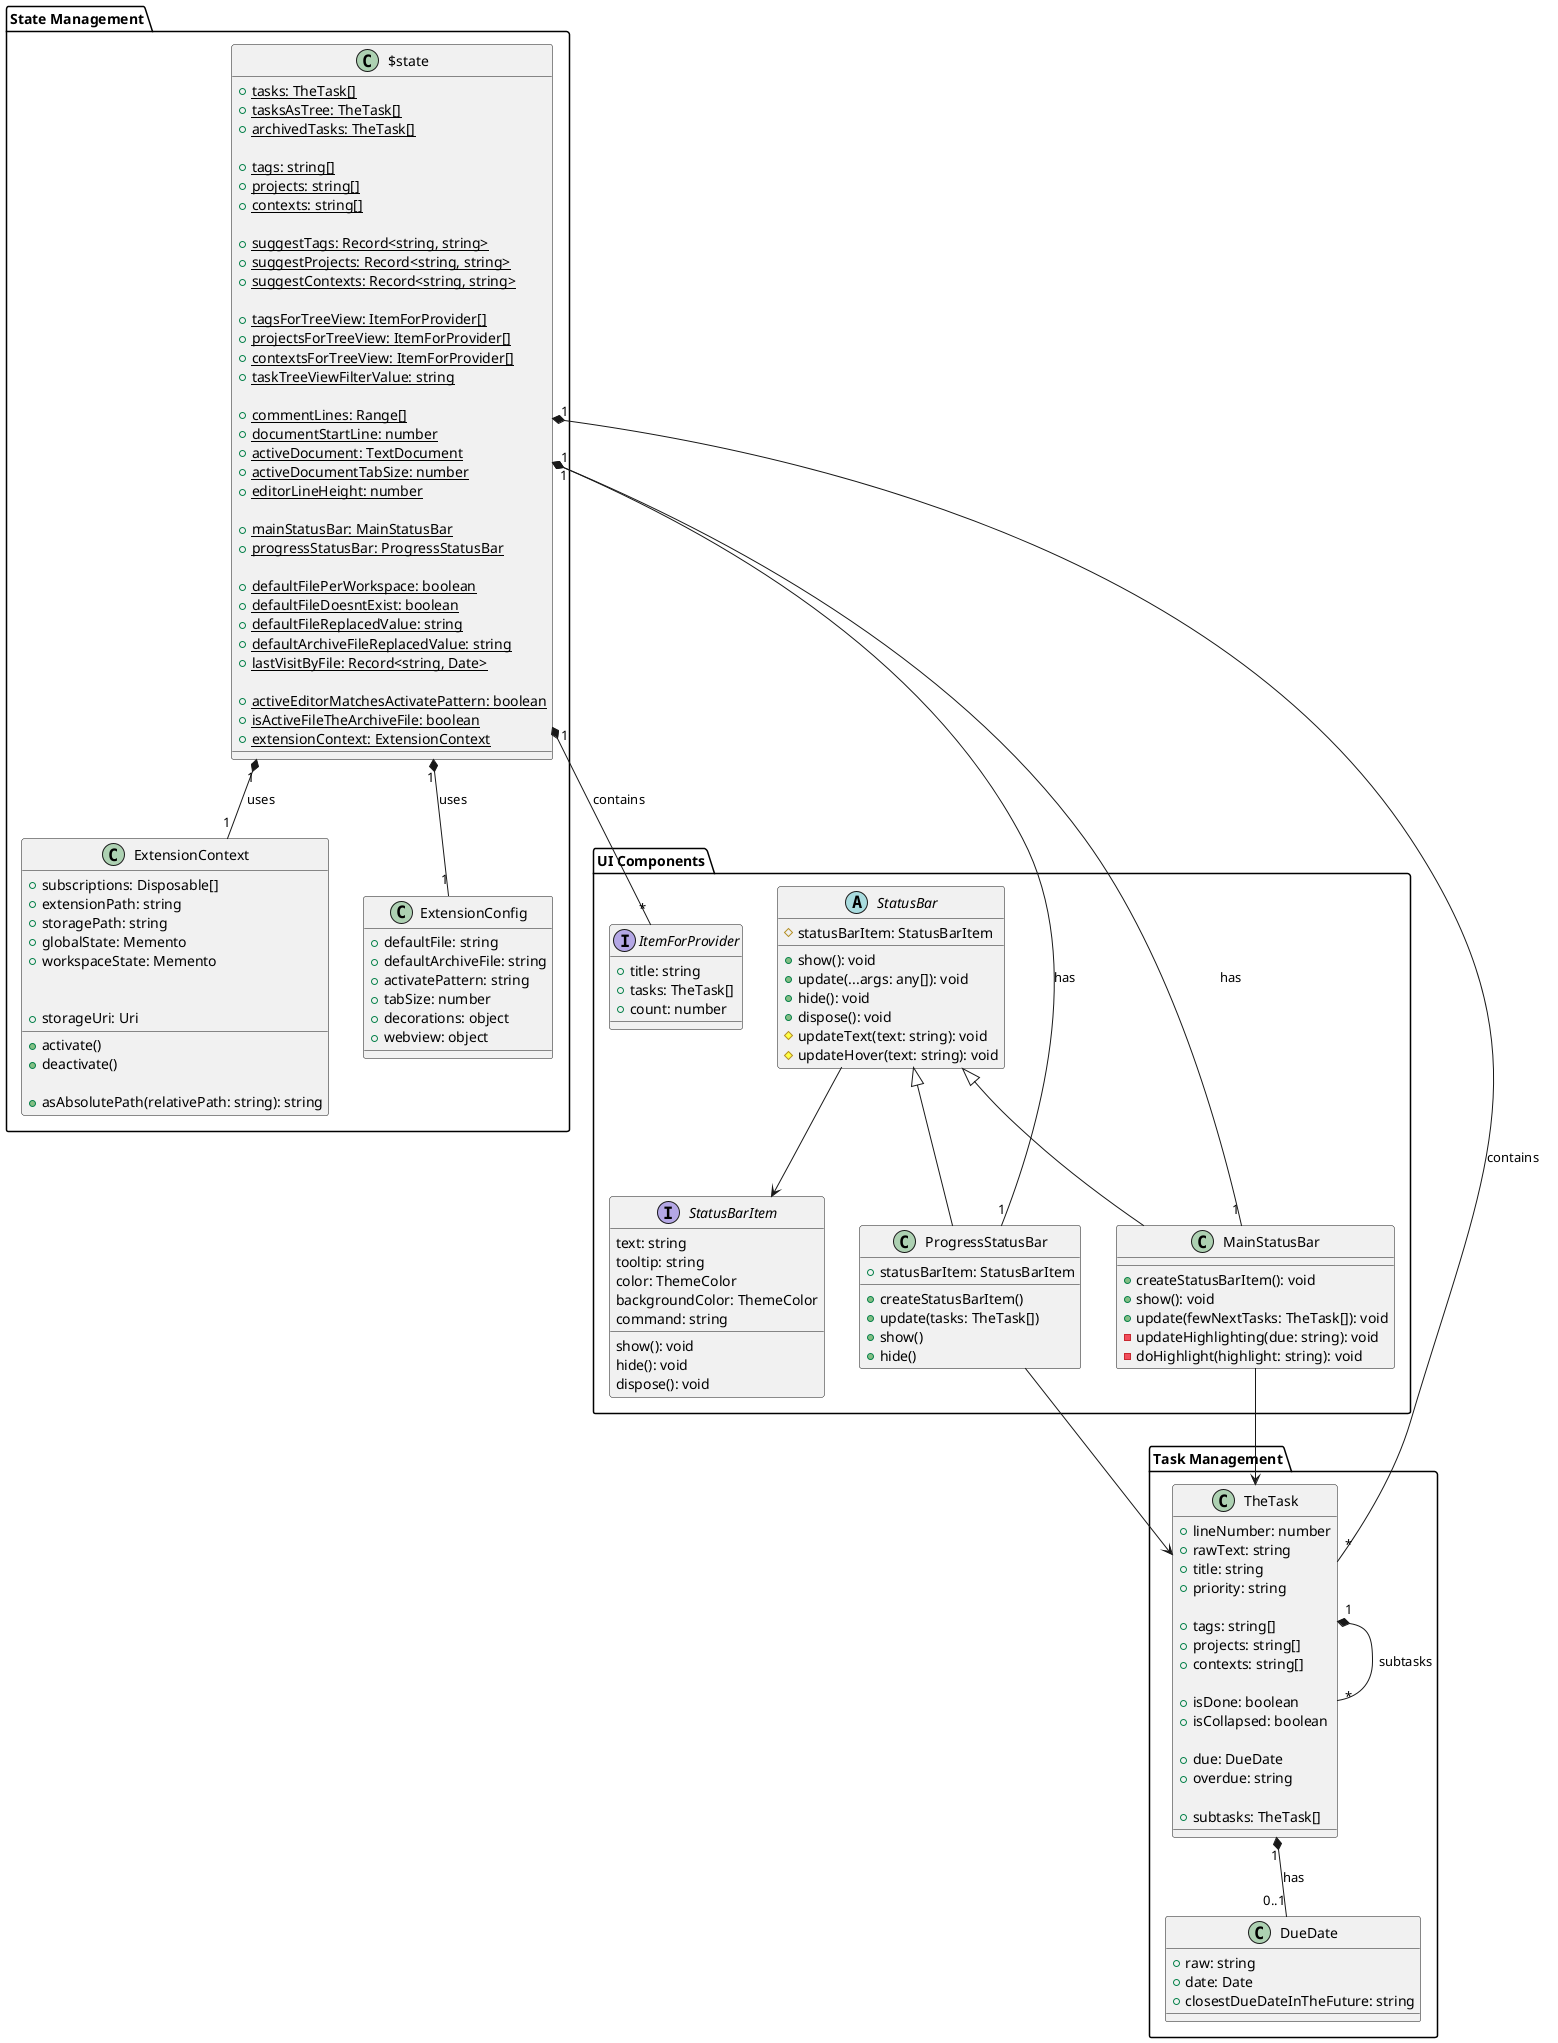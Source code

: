 @startuml "NoteCraft Extension Core Components"

package "State Management" {
  class ExtensionContext {
    ' Core extension properties
    +subscriptions: Disposable[]
    +extensionPath: string
    +storagePath: string
    +globalState: Memento
    +workspaceState: Memento
    
    ' Extension lifecycle
    +activate()
    +deactivate()
    
    ' Resource management
    +asAbsolutePath(relativePath: string): string
    +storageUri: Uri
  }

  class ExtensionConfig {
    +defaultFile: string
    +defaultArchiveFile: string
    +activatePattern: string
    +tabSize: number
    +decorations: object
    +webview: object
  }

  class $state {
    ' Task-related state
    +{static} tasks: TheTask[]
    +{static} tasksAsTree: TheTask[]
    +{static} archivedTasks: TheTask[]

    ' Tag and categorization state
    +{static} tags: string[]
    +{static} projects: string[]
    +{static} contexts: string[]

    ' Suggestion state
    +{static} suggestTags: Record<string, string>
    +{static} suggestProjects: Record<string, string>
    +{static} suggestContexts: Record<string, string>

    ' Tree view state
    +{static} tagsForTreeView: ItemForProvider[]
    +{static} projectsForTreeView: ItemForProvider[]
    +{static} contextsForTreeView: ItemForProvider[]
    +{static} taskTreeViewFilterValue: string

    ' Document state
    +{static} commentLines: Range[]
    +{static} documentStartLine: number
    +{static} activeDocument: TextDocument
    +{static} activeDocumentTabSize: number
    +{static} editorLineHeight: number

    ' UI Components state
    +{static} mainStatusBar: MainStatusBar
    +{static} progressStatusBar: ProgressStatusBar

    ' File management state
    +{static} defaultFilePerWorkspace: boolean
    +{static} defaultFileDoesntExist: boolean
    +{static} defaultFileReplacedValue: string
    +{static} defaultArchiveFileReplacedValue: string
    +{static} lastVisitByFile: Record<string, Date>

    ' Application state
    +{static} activeEditorMatchesActivatePattern: boolean
    +{static} isActiveFileTheArchiveFile: boolean
    +{static} extensionContext: ExtensionContext
  }
}

package "Task Management" {
  class TheTask {
    ' Core properties
    +lineNumber: number
    +rawText: string
    +title: string
    +priority: string

    ' Categorization
    +tags: string[]
    +projects: string[]
    +contexts: string[]

    ' Task state
    +isDone: boolean
    +isCollapsed: boolean

    ' Time management
    +due: DueDate
    +overdue: string

    ' Task hierarchy
    +subtasks: TheTask[]
  }

  class DueDate {
    +raw: string
    +date: Date
    +closestDueDateInTheFuture: string
  }
}

package "UI Components" {
  abstract class StatusBar {
    #statusBarItem: StatusBarItem
    +show(): void
    +update(...args: any[]): void
    +hide(): void
    +dispose(): void
    #updateText(text: string): void
    #updateHover(text: string): void
  }

  class MainStatusBar extends StatusBar {
    +createStatusBarItem(): void
    +show(): void
    +update(fewNextTasks: TheTask[]): void
    -updateHighlighting(due: string): void
    -doHighlight(highlight: string): void
  }

  class ProgressStatusBar extends StatusBar {
    +statusBarItem: StatusBarItem
    +createStatusBarItem()
    +update(tasks: TheTask[])
    +show()
    +hide()
  }

  interface ItemForProvider {
    +title: string
    +tasks: TheTask[]
    +count: number
  }

  interface StatusBarItem {
    text: string
    tooltip: string
    color: ThemeColor
    backgroundColor: ThemeColor
    command: string
    show(): void
    hide(): void
    dispose(): void
  }
}

' Relationships
$state "1" *-- "*" TheTask : contains
TheTask "1" *-- "*" TheTask : subtasks
TheTask "1" *-- "0..1" DueDate : has
$state "1" *-- "1" MainStatusBar : has
$state "1" *-- "1" ProgressStatusBar : has
$state "1" *-- "1" ExtensionContext : uses
$state "1" *-- "*" ItemForProvider : contains
MainStatusBar --> TheTask
ProgressStatusBar --> TheTask
StatusBar --> StatusBarItem
$state "1" *-- "1" ExtensionConfig : uses

@enduml
